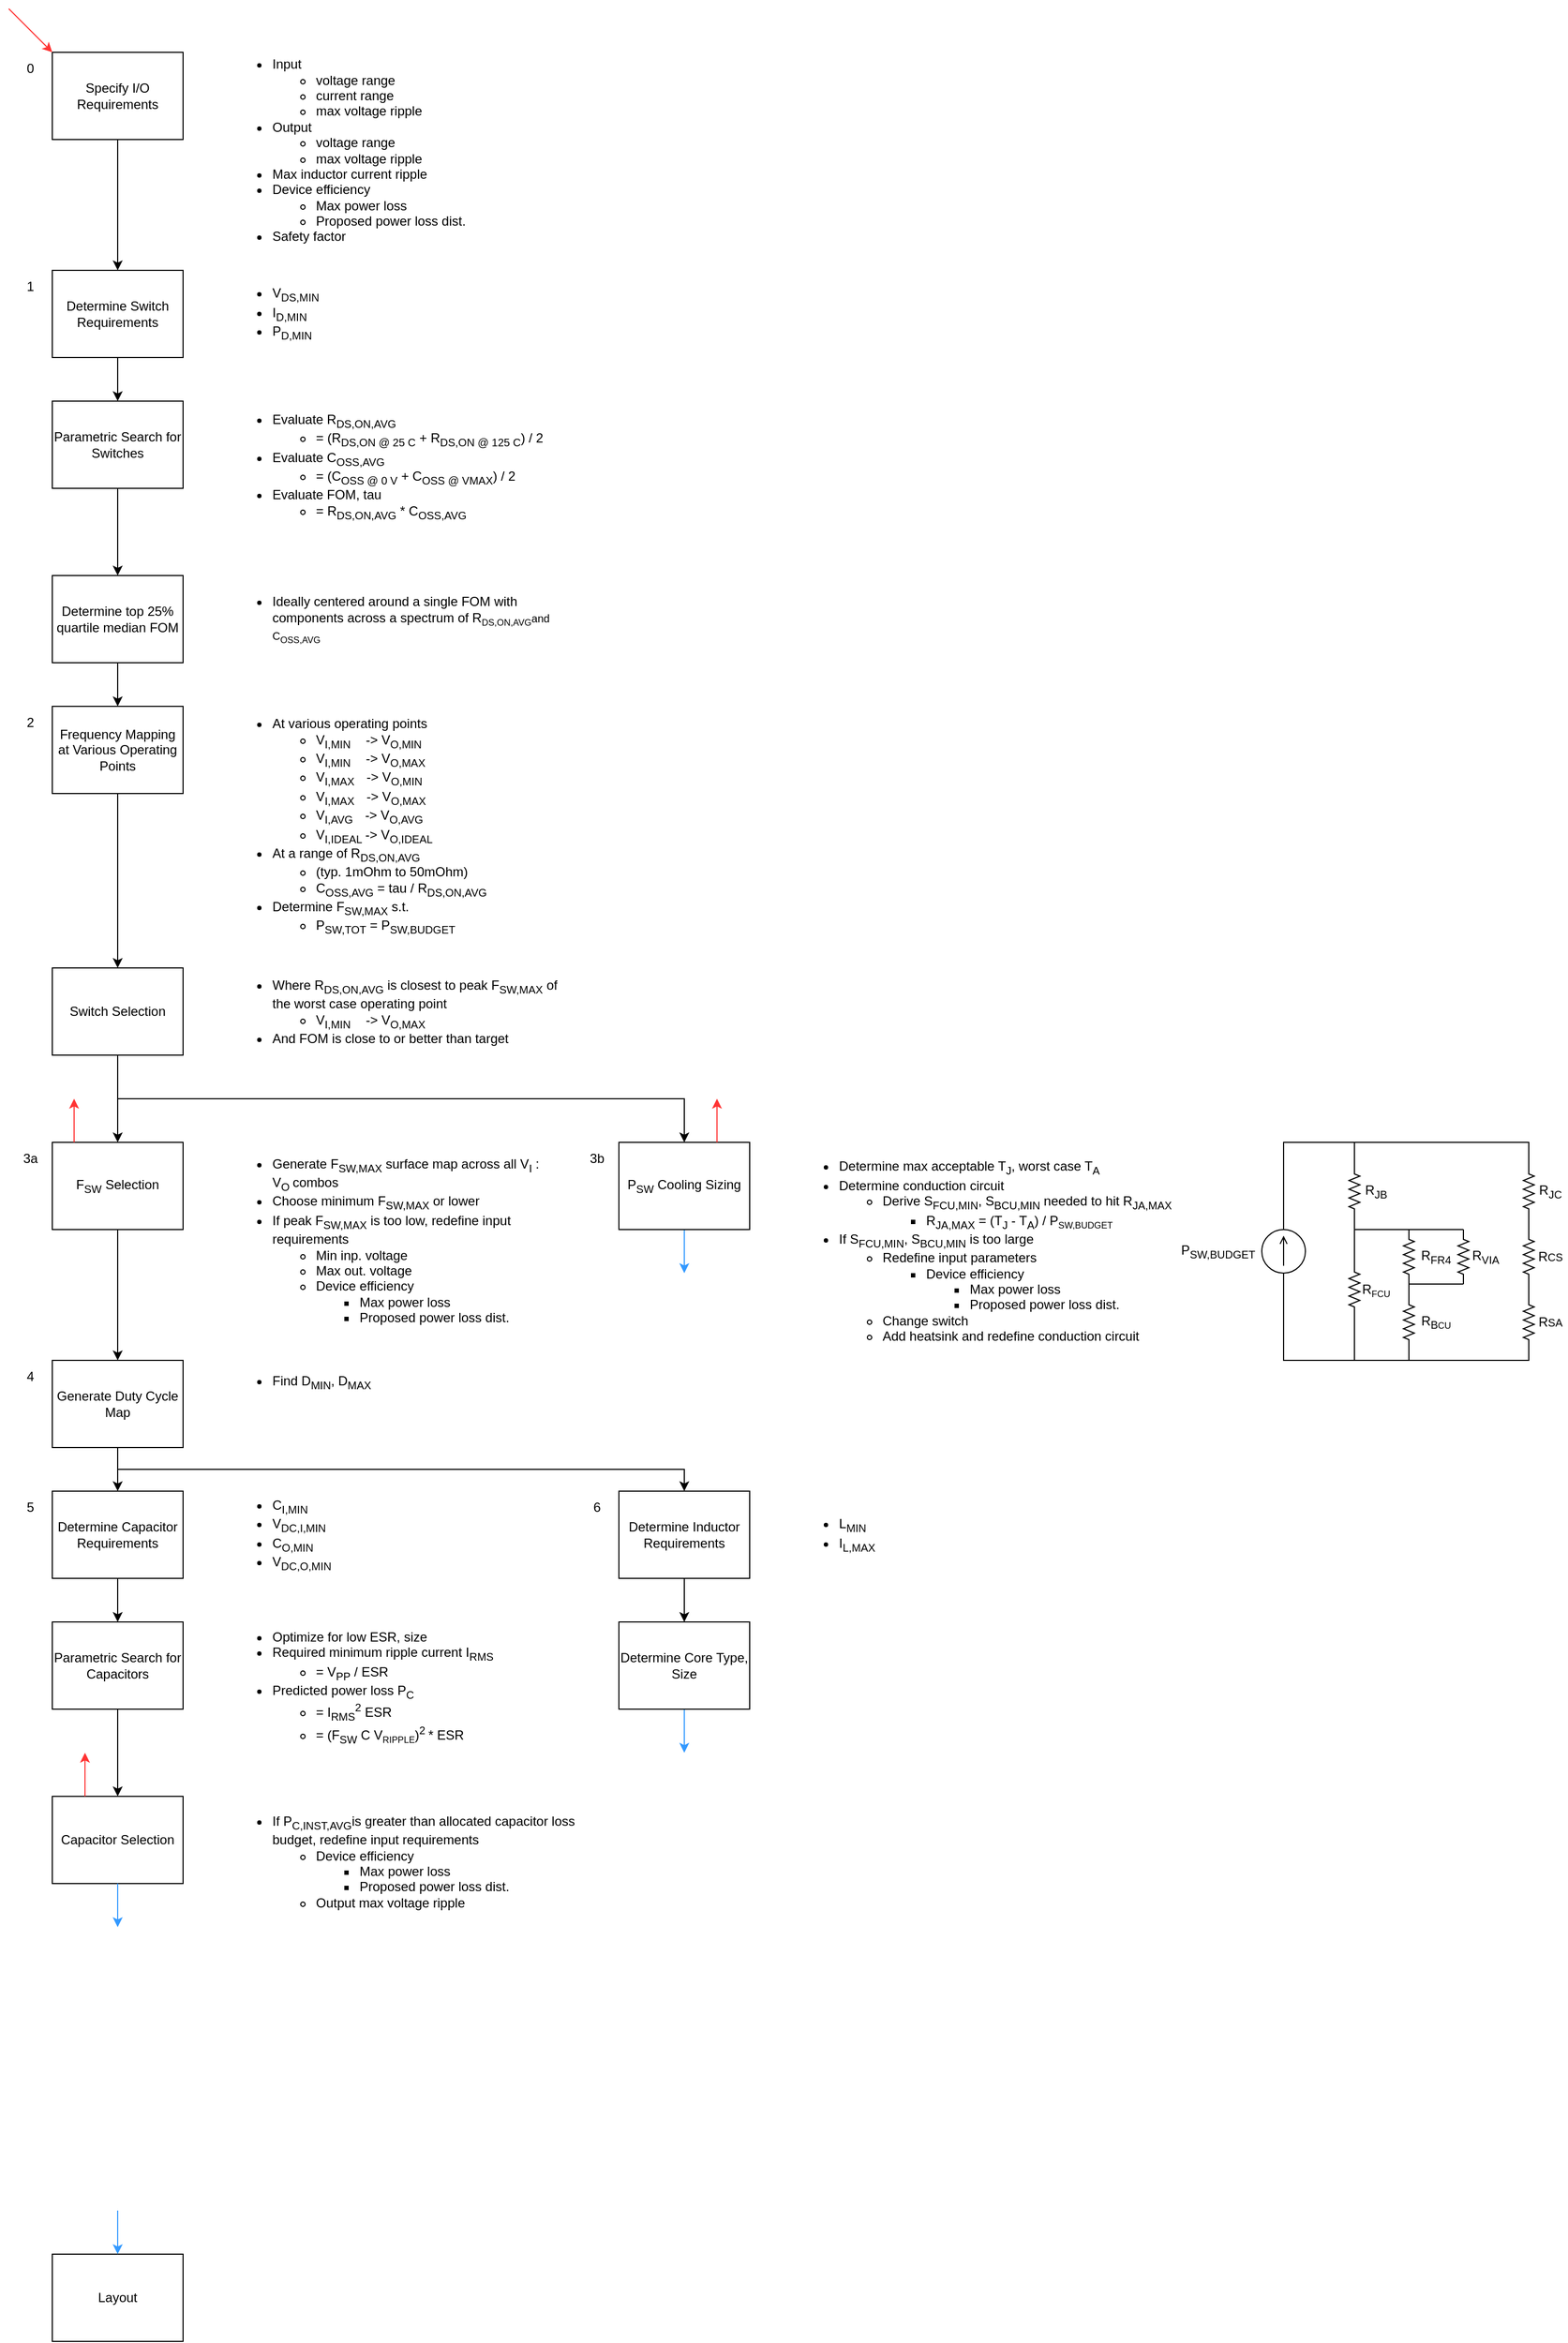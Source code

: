 <mxfile version="20.3.0" type="device"><diagram id="3yo67azeN1NYmeaNUl7Q" name="Page-1"><mxGraphModel dx="1892" dy="1033" grid="1" gridSize="10" guides="1" tooltips="1" connect="1" arrows="1" fold="1" page="1" pageScale="1" pageWidth="850" pageHeight="1100" math="0" shadow="0"><root><mxCell id="0"/><mxCell id="1" parent="0"/><mxCell id="MTqTOO6iu7aB2HgNPSW_-15" style="edgeStyle=orthogonalEdgeStyle;rounded=0;orthogonalLoop=1;jettySize=auto;html=1;entryX=0.5;entryY=0;entryDx=0;entryDy=0;" parent="1" source="MTqTOO6iu7aB2HgNPSW_-1" target="MTqTOO6iu7aB2HgNPSW_-2" edge="1"><mxGeometry relative="1" as="geometry"/></mxCell><mxCell id="MTqTOO6iu7aB2HgNPSW_-1" value="Specify I/O Requirements" style="rounded=0;whiteSpace=wrap;html=1;" parent="1" vertex="1"><mxGeometry x="80" y="80" width="120" height="80" as="geometry"/></mxCell><mxCell id="MTqTOO6iu7aB2HgNPSW_-16" style="edgeStyle=orthogonalEdgeStyle;rounded=0;orthogonalLoop=1;jettySize=auto;html=1;exitX=0.5;exitY=1;exitDx=0;exitDy=0;entryX=0.5;entryY=0;entryDx=0;entryDy=0;" parent="1" source="MTqTOO6iu7aB2HgNPSW_-2" target="MTqTOO6iu7aB2HgNPSW_-5" edge="1"><mxGeometry relative="1" as="geometry"/></mxCell><mxCell id="MTqTOO6iu7aB2HgNPSW_-2" value="Determine Switch Requirements" style="rounded=0;whiteSpace=wrap;html=1;" parent="1" vertex="1"><mxGeometry x="80" y="280" width="120" height="80" as="geometry"/></mxCell><mxCell id="MTqTOO6iu7aB2HgNPSW_-3" value="&lt;ul&gt;&lt;li&gt;Input&lt;/li&gt;&lt;ul&gt;&lt;li&gt;voltage range&lt;/li&gt;&lt;li&gt;current range&lt;/li&gt;&lt;li&gt;max voltage ripple&lt;/li&gt;&lt;/ul&gt;&lt;li&gt;Output&lt;/li&gt;&lt;ul&gt;&lt;li&gt;voltage range&lt;/li&gt;&lt;li&gt;max voltage ripple&lt;/li&gt;&lt;/ul&gt;&lt;li&gt;Max inductor current ripple&lt;/li&gt;&lt;li&gt;Device efficiency&lt;/li&gt;&lt;ul&gt;&lt;li&gt;Max power loss&lt;/li&gt;&lt;li&gt;Proposed power loss dist.&lt;/li&gt;&lt;/ul&gt;&lt;li&gt;Safety factor&lt;/li&gt;&lt;/ul&gt;" style="text;html=1;strokeColor=none;fillColor=none;align=left;verticalAlign=middle;whiteSpace=wrap;rounded=0;" parent="1" vertex="1"><mxGeometry x="240" y="80" width="320" height="180" as="geometry"/></mxCell><mxCell id="MTqTOO6iu7aB2HgNPSW_-4" value="&lt;ul&gt;&lt;li&gt;V&lt;sub&gt;DS,MIN&lt;/sub&gt;&lt;/li&gt;&lt;li&gt;I&lt;sub&gt;D,MIN&lt;/sub&gt;&lt;/li&gt;&lt;li&gt;P&lt;sub&gt;D,MIN&lt;/sub&gt;&lt;/li&gt;&lt;/ul&gt;" style="text;html=1;strokeColor=none;fillColor=none;align=left;verticalAlign=middle;whiteSpace=wrap;rounded=0;" parent="1" vertex="1"><mxGeometry x="240" y="280" width="320" height="80" as="geometry"/></mxCell><mxCell id="MTqTOO6iu7aB2HgNPSW_-17" style="edgeStyle=orthogonalEdgeStyle;rounded=0;orthogonalLoop=1;jettySize=auto;html=1;" parent="1" source="MTqTOO6iu7aB2HgNPSW_-5" target="MTqTOO6iu7aB2HgNPSW_-8" edge="1"><mxGeometry relative="1" as="geometry"/></mxCell><mxCell id="MTqTOO6iu7aB2HgNPSW_-5" value="Parametric Search for Switches" style="rounded=0;whiteSpace=wrap;html=1;" parent="1" vertex="1"><mxGeometry x="80" y="400" width="120" height="80" as="geometry"/></mxCell><mxCell id="MTqTOO6iu7aB2HgNPSW_-7" value="&lt;ul&gt;&lt;li&gt;Evaluate R&lt;sub&gt;DS,ON,AVG&lt;/sub&gt;&amp;nbsp;&lt;/li&gt;&lt;ul&gt;&lt;li&gt;= (R&lt;sub&gt;DS,ON @ 25 C&lt;/sub&gt;&amp;nbsp;+ R&lt;sub&gt;DS,ON @ 125 C&lt;/sub&gt;) / 2&lt;/li&gt;&lt;/ul&gt;&lt;li&gt;Evaluate C&lt;sub&gt;OSS,AVG&lt;/sub&gt;&lt;/li&gt;&lt;ul&gt;&lt;li&gt;= (C&lt;sub&gt;OSS @ 0 V&lt;/sub&gt;&amp;nbsp;+ C&lt;sub&gt;OSS @ VMAX&lt;/sub&gt;) / 2&lt;/li&gt;&lt;/ul&gt;&lt;li&gt;Evaluate FOM, tau&lt;/li&gt;&lt;ul&gt;&lt;li&gt;= R&lt;sub&gt;DS,ON,AVG&lt;/sub&gt;&amp;nbsp;* C&lt;sub&gt;OSS,AVG&lt;/sub&gt;&lt;/li&gt;&lt;/ul&gt;&lt;/ul&gt;" style="text;html=1;strokeColor=none;fillColor=none;align=left;verticalAlign=middle;whiteSpace=wrap;rounded=0;" parent="1" vertex="1"><mxGeometry x="240" y="400" width="320" height="120" as="geometry"/></mxCell><mxCell id="MTqTOO6iu7aB2HgNPSW_-18" style="edgeStyle=orthogonalEdgeStyle;rounded=0;orthogonalLoop=1;jettySize=auto;html=1;exitX=0.5;exitY=1;exitDx=0;exitDy=0;entryX=0.5;entryY=0;entryDx=0;entryDy=0;" parent="1" source="MTqTOO6iu7aB2HgNPSW_-8" target="MTqTOO6iu7aB2HgNPSW_-9" edge="1"><mxGeometry relative="1" as="geometry"/></mxCell><mxCell id="MTqTOO6iu7aB2HgNPSW_-8" value="Determine top 25% quartile median FOM" style="rounded=0;whiteSpace=wrap;html=1;" parent="1" vertex="1"><mxGeometry x="80" y="560" width="120" height="80" as="geometry"/></mxCell><mxCell id="MTqTOO6iu7aB2HgNPSW_-19" style="edgeStyle=orthogonalEdgeStyle;rounded=0;orthogonalLoop=1;jettySize=auto;html=1;entryX=0.5;entryY=0;entryDx=0;entryDy=0;" parent="1" source="MTqTOO6iu7aB2HgNPSW_-9" target="MTqTOO6iu7aB2HgNPSW_-13" edge="1"><mxGeometry relative="1" as="geometry"/></mxCell><mxCell id="MTqTOO6iu7aB2HgNPSW_-9" value="Frequency Mapping at Various Operating Points" style="rounded=0;whiteSpace=wrap;html=1;" parent="1" vertex="1"><mxGeometry x="80" y="680" width="120" height="80" as="geometry"/></mxCell><mxCell id="MTqTOO6iu7aB2HgNPSW_-10" value="&lt;ul&gt;&lt;li&gt;Ideally centered around a single FOM with components across a spectrum of R&lt;span style=&quot;font-size: 10px;&quot;&gt;&lt;sub&gt;DS,ON,AVG&lt;/sub&gt;and C&lt;sub&gt;OSS,AVG&lt;/sub&gt;&lt;/span&gt;&lt;/li&gt;&lt;/ul&gt;" style="text;html=1;strokeColor=none;fillColor=none;align=left;verticalAlign=middle;whiteSpace=wrap;rounded=0;" parent="1" vertex="1"><mxGeometry x="240" y="560" width="320" height="80" as="geometry"/></mxCell><mxCell id="MTqTOO6iu7aB2HgNPSW_-12" value="&lt;ul&gt;&lt;li&gt;At various operating points&lt;/li&gt;&lt;ul&gt;&lt;li&gt;V&lt;sub&gt;I,MIN&amp;nbsp; &amp;nbsp; &amp;nbsp;&lt;/sub&gt;-&amp;gt;&amp;nbsp;V&lt;sub&gt;O,MIN&lt;/sub&gt;&lt;/li&gt;&lt;li&gt;V&lt;sub&gt;I,MIN&amp;nbsp; &amp;nbsp; &amp;nbsp;&lt;/sub&gt;-&amp;gt;&amp;nbsp;V&lt;sub&gt;O,MAX&lt;/sub&gt;&lt;/li&gt;&lt;li&gt;V&lt;sub&gt;I,MAX&amp;nbsp; &amp;nbsp;&amp;nbsp;&lt;/sub&gt;-&amp;gt;&amp;nbsp;V&lt;sub&gt;O,MIN&lt;/sub&gt;&lt;/li&gt;&lt;li&gt;V&lt;sub&gt;I,MAX&amp;nbsp; &amp;nbsp;&amp;nbsp;&lt;/sub&gt;-&amp;gt;&amp;nbsp;V&lt;sub&gt;O,MAX&lt;/sub&gt;&lt;/li&gt;&lt;li&gt;V&lt;sub&gt;I,AVG&amp;nbsp; &amp;nbsp;&amp;nbsp;&lt;/sub&gt;-&amp;gt;&amp;nbsp;V&lt;sub&gt;O,AVG&lt;/sub&gt;&lt;/li&gt;&lt;li&gt;V&lt;sub&gt;I,IDEAL&amp;nbsp;&lt;/sub&gt;-&amp;gt;&amp;nbsp;V&lt;sub&gt;O,IDEAL&lt;/sub&gt;&lt;/li&gt;&lt;/ul&gt;&lt;li&gt;At a range of R&lt;sub&gt;DS,ON,AVG&lt;/sub&gt;&amp;nbsp;&lt;/li&gt;&lt;ul&gt;&lt;li&gt;(typ. 1mOhm to 50mOhm)&lt;/li&gt;&lt;li&gt;C&lt;sub&gt;OSS,AVG&lt;/sub&gt;&amp;nbsp;= tau / R&lt;sub&gt;DS,ON,AVG&lt;/sub&gt;&amp;nbsp;&lt;/li&gt;&lt;/ul&gt;&lt;li&gt;Determine F&lt;sub&gt;SW,MAX&lt;/sub&gt;&amp;nbsp;s.t.&lt;/li&gt;&lt;ul&gt;&lt;li&gt;P&lt;sub&gt;SW,TOT&lt;/sub&gt;&amp;nbsp;= P&lt;sub style=&quot;background-color: initial;&quot;&gt;SW,BUDGET&lt;/sub&gt;&lt;/li&gt;&lt;/ul&gt;&lt;/ul&gt;" style="text;html=1;strokeColor=none;fillColor=none;align=left;verticalAlign=middle;whiteSpace=wrap;rounded=0;" parent="1" vertex="1"><mxGeometry x="240" y="680" width="320" height="220" as="geometry"/></mxCell><mxCell id="MTqTOO6iu7aB2HgNPSW_-69" style="edgeStyle=orthogonalEdgeStyle;rounded=0;orthogonalLoop=1;jettySize=auto;html=1;" parent="1" source="MTqTOO6iu7aB2HgNPSW_-13" target="MTqTOO6iu7aB2HgNPSW_-21" edge="1"><mxGeometry relative="1" as="geometry"/></mxCell><mxCell id="MTqTOO6iu7aB2HgNPSW_-70" style="edgeStyle=orthogonalEdgeStyle;rounded=0;orthogonalLoop=1;jettySize=auto;html=1;entryX=0.5;entryY=0;entryDx=0;entryDy=0;" parent="1" source="MTqTOO6iu7aB2HgNPSW_-13" target="MTqTOO6iu7aB2HgNPSW_-26" edge="1"><mxGeometry relative="1" as="geometry"><Array as="points"><mxPoint x="140" y="1040"/><mxPoint x="660" y="1040"/></Array></mxGeometry></mxCell><mxCell id="MTqTOO6iu7aB2HgNPSW_-13" value="Switch Selection" style="rounded=0;whiteSpace=wrap;html=1;" parent="1" vertex="1"><mxGeometry x="80" y="920" width="120" height="80" as="geometry"/></mxCell><mxCell id="MTqTOO6iu7aB2HgNPSW_-14" value="&lt;ul&gt;&lt;li&gt;Where R&lt;sub&gt;DS,ON,AVG&lt;/sub&gt;&amp;nbsp;is closest to peak F&lt;sub&gt;SW,MAX&lt;/sub&gt;&amp;nbsp;of the worst case operating point&lt;/li&gt;&lt;ul&gt;&lt;li&gt;V&lt;sub style=&quot;background-color: initial;&quot;&gt;I,MIN&amp;nbsp; &amp;nbsp; &amp;nbsp;&lt;/sub&gt;&lt;span style=&quot;background-color: initial;&quot;&gt;-&amp;gt;&amp;nbsp;V&lt;/span&gt;&lt;sub style=&quot;background-color: initial;&quot;&gt;O,MAX&lt;/sub&gt;&lt;/li&gt;&lt;/ul&gt;&lt;li&gt;And FOM is close to or better than target&lt;/li&gt;&lt;/ul&gt;" style="text;html=1;strokeColor=none;fillColor=none;align=left;verticalAlign=middle;whiteSpace=wrap;rounded=0;" parent="1" vertex="1"><mxGeometry x="240" y="920" width="320" height="80" as="geometry"/></mxCell><mxCell id="MTqTOO6iu7aB2HgNPSW_-86" style="edgeStyle=orthogonalEdgeStyle;rounded=0;orthogonalLoop=1;jettySize=auto;html=1;exitX=0.5;exitY=1;exitDx=0;exitDy=0;strokeColor=#000000;" parent="1" source="akax08cBUegZL_fs-_pc-1" target="MTqTOO6iu7aB2HgNPSW_-85" edge="1"><mxGeometry relative="1" as="geometry"><Array as="points"><mxPoint x="140" y="1380"/><mxPoint x="660" y="1380"/></Array></mxGeometry></mxCell><mxCell id="akax08cBUegZL_fs-_pc-2" style="edgeStyle=orthogonalEdgeStyle;rounded=0;orthogonalLoop=1;jettySize=auto;html=1;exitX=0.5;exitY=1;exitDx=0;exitDy=0;entryX=0.5;entryY=0;entryDx=0;entryDy=0;" parent="1" source="MTqTOO6iu7aB2HgNPSW_-21" target="akax08cBUegZL_fs-_pc-1" edge="1"><mxGeometry relative="1" as="geometry"/></mxCell><mxCell id="MTqTOO6iu7aB2HgNPSW_-21" value="F&lt;sub&gt;SW&lt;/sub&gt;&amp;nbsp;Selection" style="rounded=0;whiteSpace=wrap;html=1;" parent="1" vertex="1"><mxGeometry x="80" y="1080" width="120" height="80" as="geometry"/></mxCell><mxCell id="MTqTOO6iu7aB2HgNPSW_-24" value="&lt;ul&gt;&lt;li&gt;Generate F&lt;sub&gt;SW,MAX&lt;/sub&gt;&amp;nbsp;surface map across all V&lt;sub&gt;I&lt;/sub&gt;&amp;nbsp;: V&lt;sub&gt;O&amp;nbsp;&lt;/sub&gt;combos&lt;/li&gt;&lt;li&gt;Choose minimum F&lt;sub&gt;SW,MAX&lt;/sub&gt;&amp;nbsp;or lower&lt;/li&gt;&lt;li&gt;If peak F&lt;sub&gt;SW,MAX&lt;/sub&gt;&amp;nbsp;is too low, redefine input requirements&lt;/li&gt;&lt;ul&gt;&lt;li&gt;Min inp. voltage&lt;/li&gt;&lt;li&gt;Max out. voltage&lt;/li&gt;&lt;li&gt;Device efficiency&lt;/li&gt;&lt;ul&gt;&lt;li&gt;Max power loss&lt;/li&gt;&lt;li&gt;Proposed power loss dist.&lt;/li&gt;&lt;/ul&gt;&lt;/ul&gt;&lt;/ul&gt;" style="text;html=1;strokeColor=none;fillColor=none;align=left;verticalAlign=middle;whiteSpace=wrap;rounded=0;" parent="1" vertex="1"><mxGeometry x="240" y="1080" width="320" height="180" as="geometry"/></mxCell><mxCell id="MTqTOO6iu7aB2HgNPSW_-90" style="edgeStyle=orthogonalEdgeStyle;rounded=0;orthogonalLoop=1;jettySize=auto;html=1;exitX=0.5;exitY=1;exitDx=0;exitDy=0;strokeColor=#3399FF;" parent="1" source="MTqTOO6iu7aB2HgNPSW_-26" edge="1"><mxGeometry relative="1" as="geometry"><mxPoint x="660" y="1200" as="targetPoint"/></mxGeometry></mxCell><mxCell id="MTqTOO6iu7aB2HgNPSW_-26" value="P&lt;sub&gt;SW&lt;/sub&gt;&amp;nbsp;Cooling Sizing" style="rounded=0;whiteSpace=wrap;html=1;" parent="1" vertex="1"><mxGeometry x="600" y="1080" width="120" height="80" as="geometry"/></mxCell><mxCell id="MTqTOO6iu7aB2HgNPSW_-27" value="&lt;ul&gt;&lt;li&gt;Determine max acceptable T&lt;sub&gt;J&lt;/sub&gt;, worst case T&lt;sub&gt;A&lt;/sub&gt;&lt;/li&gt;&lt;li&gt;Determine conduction circuit&lt;/li&gt;&lt;ul&gt;&lt;li&gt;&lt;span style=&quot;background-color: initial;&quot;&gt;Derive S&lt;/span&gt;&lt;sub style=&quot;background-color: initial;&quot;&gt;FCU,MIN&lt;/sub&gt;&lt;span style=&quot;background-color: initial;&quot;&gt;, S&lt;/span&gt;&lt;sub style=&quot;background-color: initial;&quot;&gt;BCU,MIN&lt;/sub&gt;&lt;span style=&quot;background-color: initial;&quot;&gt;&amp;nbsp;needed to hit R&lt;sub&gt;JA,MAX&lt;/sub&gt;&lt;/span&gt;&lt;br&gt;&lt;/li&gt;&lt;ul&gt;&lt;li&gt;R&lt;sub&gt;JA,MAX&lt;/sub&gt;&amp;nbsp;= (T&lt;sub&gt;J&lt;/sub&gt;&amp;nbsp;- T&lt;sub&gt;A&lt;/sub&gt;) / P&lt;span style=&quot;font-size: 10px;&quot;&gt;&lt;sub&gt;SW,BUDGET&lt;/sub&gt;&lt;/span&gt;&lt;/li&gt;&lt;/ul&gt;&lt;/ul&gt;&lt;li&gt;If S&lt;sub&gt;FCU,MIN&lt;/sub&gt;, S&lt;sub&gt;BCU,MIN&lt;/sub&gt;&amp;nbsp;is too large&lt;/li&gt;&lt;ul&gt;&lt;li&gt;Redefine input parameters&lt;/li&gt;&lt;ul&gt;&lt;li&gt;Device efficiency&lt;/li&gt;&lt;ul&gt;&lt;li&gt;Max power loss&lt;/li&gt;&lt;li&gt;Proposed power loss dist.&lt;/li&gt;&lt;/ul&gt;&lt;/ul&gt;&lt;li&gt;Change switch&lt;/li&gt;&lt;li&gt;Add heatsink and redefine conduction circuit&lt;/li&gt;&lt;/ul&gt;&lt;/ul&gt;" style="text;html=1;strokeColor=none;fillColor=none;align=left;verticalAlign=middle;whiteSpace=wrap;rounded=0;" parent="1" vertex="1"><mxGeometry x="760" y="1080" width="380" height="200" as="geometry"/></mxCell><mxCell id="MTqTOO6iu7aB2HgNPSW_-34" value="" style="pointerEvents=1;verticalLabelPosition=bottom;shadow=0;dashed=0;align=center;html=1;verticalAlign=top;shape=mxgraph.electrical.resistors.resistor_2;rotation=90;" parent="1" vertex="1"><mxGeometry x="1300" y="1180" width="50" height="10" as="geometry"/></mxCell><mxCell id="MTqTOO6iu7aB2HgNPSW_-35" value="" style="pointerEvents=1;verticalLabelPosition=bottom;shadow=0;dashed=0;align=center;html=1;verticalAlign=top;shape=mxgraph.electrical.resistors.resistor_2;rotation=90;" parent="1" vertex="1"><mxGeometry x="1350" y="1180" width="50" height="10" as="geometry"/></mxCell><mxCell id="MTqTOO6iu7aB2HgNPSW_-36" value="" style="pointerEvents=1;verticalLabelPosition=bottom;shadow=0;dashed=0;align=center;html=1;verticalAlign=top;shape=mxgraph.electrical.resistors.resistor_2;rotation=90;" parent="1" vertex="1"><mxGeometry x="1250" y="1210" width="50" height="10" as="geometry"/></mxCell><mxCell id="MTqTOO6iu7aB2HgNPSW_-37" value="" style="pointerEvents=1;verticalLabelPosition=bottom;shadow=0;dashed=0;align=center;html=1;verticalAlign=top;shape=mxgraph.electrical.resistors.resistor_2;rotation=90;" parent="1" vertex="1"><mxGeometry x="1300" y="1240" width="50" height="10" as="geometry"/></mxCell><mxCell id="MTqTOO6iu7aB2HgNPSW_-38" value="" style="pointerEvents=1;verticalLabelPosition=bottom;shadow=0;dashed=0;align=center;html=1;verticalAlign=top;shape=mxgraph.electrical.resistors.resistor_2;rotation=90;" parent="1" vertex="1"><mxGeometry x="1250" y="1120" width="50" height="10" as="geometry"/></mxCell><mxCell id="MTqTOO6iu7aB2HgNPSW_-47" value="" style="endArrow=none;html=1;rounded=0;exitX=1;exitY=0.5;exitDx=0;exitDy=0;exitPerimeter=0;entryX=1;entryY=0.5;entryDx=0;entryDy=0;entryPerimeter=0;" parent="1" source="MTqTOO6iu7aB2HgNPSW_-34" target="MTqTOO6iu7aB2HgNPSW_-35" edge="1"><mxGeometry width="50" height="50" relative="1" as="geometry"><mxPoint x="1320" y="1220" as="sourcePoint"/><mxPoint x="1460" y="1240" as="targetPoint"/></mxGeometry></mxCell><mxCell id="MTqTOO6iu7aB2HgNPSW_-48" value="" style="endArrow=none;html=1;rounded=0;exitX=0;exitY=0.5;exitDx=0;exitDy=0;exitPerimeter=0;" parent="1" source="MTqTOO6iu7aB2HgNPSW_-37" edge="1"><mxGeometry width="50" height="50" relative="1" as="geometry"><mxPoint x="1475" y="1290" as="sourcePoint"/><mxPoint x="1325" y="1210" as="targetPoint"/></mxGeometry></mxCell><mxCell id="MTqTOO6iu7aB2HgNPSW_-49" value="" style="endArrow=none;html=1;rounded=0;exitX=0;exitY=0.5;exitDx=0;exitDy=0;exitPerimeter=0;entryX=0;entryY=0.5;entryDx=0;entryDy=0;entryPerimeter=0;" parent="1" source="MTqTOO6iu7aB2HgNPSW_-35" target="MTqTOO6iu7aB2HgNPSW_-34" edge="1"><mxGeometry width="50" height="50" relative="1" as="geometry"><mxPoint x="1335" y="1220" as="sourcePoint"/><mxPoint x="1385" y="1220" as="targetPoint"/></mxGeometry></mxCell><mxCell id="MTqTOO6iu7aB2HgNPSW_-50" value="" style="endArrow=none;html=1;rounded=0;entryX=1;entryY=0.5;entryDx=0;entryDy=0;entryPerimeter=0;" parent="1" target="MTqTOO6iu7aB2HgNPSW_-36" edge="1"><mxGeometry width="50" height="50" relative="1" as="geometry"><mxPoint x="1275" y="1280" as="sourcePoint"/><mxPoint x="1300" y="1250" as="targetPoint"/></mxGeometry></mxCell><mxCell id="MTqTOO6iu7aB2HgNPSW_-51" value="" style="endArrow=none;html=1;rounded=0;entryX=0;entryY=0.5;entryDx=0;entryDy=0;entryPerimeter=0;" parent="1" target="MTqTOO6iu7aB2HgNPSW_-34" edge="1"><mxGeometry width="50" height="50" relative="1" as="geometry"><mxPoint x="1275" y="1160" as="sourcePoint"/><mxPoint x="1270" y="1240" as="targetPoint"/></mxGeometry></mxCell><mxCell id="MTqTOO6iu7aB2HgNPSW_-52" value="" style="endArrow=none;html=1;rounded=0;entryX=1;entryY=0.5;entryDx=0;entryDy=0;entryPerimeter=0;exitX=0;exitY=0.5;exitDx=0;exitDy=0;exitPerimeter=0;" parent="1" source="MTqTOO6iu7aB2HgNPSW_-55" target="MTqTOO6iu7aB2HgNPSW_-37" edge="1"><mxGeometry width="50" height="50" relative="1" as="geometry"><mxPoint x="1230" y="1280" as="sourcePoint"/><mxPoint x="1310" y="1310" as="targetPoint"/><Array as="points"><mxPoint x="1210" y="1280"/><mxPoint x="1325" y="1280"/></Array></mxGeometry></mxCell><mxCell id="MTqTOO6iu7aB2HgNPSW_-53" value="" style="endArrow=none;html=1;rounded=0;entryX=1;entryY=0.5;entryDx=0;entryDy=0;entryPerimeter=0;exitX=0;exitY=0.5;exitDx=0;exitDy=0;exitPerimeter=0;" parent="1" source="MTqTOO6iu7aB2HgNPSW_-36" target="MTqTOO6iu7aB2HgNPSW_-38" edge="1"><mxGeometry width="50" height="50" relative="1" as="geometry"><mxPoint x="1180" y="1180" as="sourcePoint"/><mxPoint x="1230" y="1130" as="targetPoint"/></mxGeometry></mxCell><mxCell id="MTqTOO6iu7aB2HgNPSW_-54" value="" style="endArrow=none;html=1;rounded=0;entryX=0;entryY=0.5;entryDx=0;entryDy=0;entryPerimeter=0;exitX=1;exitY=0.5;exitDx=0;exitDy=0;exitPerimeter=0;" parent="1" source="MTqTOO6iu7aB2HgNPSW_-55" target="MTqTOO6iu7aB2HgNPSW_-38" edge="1"><mxGeometry width="50" height="50" relative="1" as="geometry"><mxPoint x="1230" y="1080" as="sourcePoint"/><mxPoint x="1220" y="1000" as="targetPoint"/><Array as="points"><mxPoint x="1210" y="1080"/><mxPoint x="1275" y="1080"/></Array></mxGeometry></mxCell><mxCell id="MTqTOO6iu7aB2HgNPSW_-55" value="" style="pointerEvents=1;verticalLabelPosition=bottom;shadow=0;dashed=0;align=center;html=1;verticalAlign=top;shape=mxgraph.electrical.signal_sources.source;aspect=fixed;points=[[0.5,0,0],[1,0.5,0],[0.5,1,0],[0,0.5,0]];elSignalType=dc1;rotation=-90;" parent="1" vertex="1"><mxGeometry x="1190" y="1160" width="40" height="40" as="geometry"/></mxCell><mxCell id="MTqTOO6iu7aB2HgNPSW_-56" value="R&lt;sub&gt;JB&lt;/sub&gt;" style="text;html=1;strokeColor=none;fillColor=none;align=center;verticalAlign=middle;whiteSpace=wrap;rounded=0;" parent="1" vertex="1"><mxGeometry x="1280" y="1110" width="30" height="30" as="geometry"/></mxCell><mxCell id="MTqTOO6iu7aB2HgNPSW_-57" value="R&lt;span style=&quot;font-size: 10px;&quot;&gt;&lt;sub&gt;FCU&lt;/sub&gt;&lt;/span&gt;" style="text;html=1;strokeColor=none;fillColor=none;align=center;verticalAlign=middle;whiteSpace=wrap;rounded=0;" parent="1" vertex="1"><mxGeometry x="1280" y="1200" width="30" height="30" as="geometry"/></mxCell><mxCell id="MTqTOO6iu7aB2HgNPSW_-58" value="R&lt;sub&gt;B&lt;span style=&quot;font-size: 8.333px;&quot;&gt;CU&lt;/span&gt;&lt;/sub&gt;" style="text;html=1;strokeColor=none;fillColor=none;align=center;verticalAlign=middle;whiteSpace=wrap;rounded=0;" parent="1" vertex="1"><mxGeometry x="1330" y="1230" width="40" height="30" as="geometry"/></mxCell><mxCell id="MTqTOO6iu7aB2HgNPSW_-59" value="R&lt;sub&gt;FR4&lt;/sub&gt;" style="text;html=1;strokeColor=none;fillColor=none;align=center;verticalAlign=middle;whiteSpace=wrap;rounded=0;" parent="1" vertex="1"><mxGeometry x="1330" y="1170" width="40" height="30" as="geometry"/></mxCell><mxCell id="MTqTOO6iu7aB2HgNPSW_-60" value="R&lt;sub&gt;VIA&lt;/sub&gt;" style="text;html=1;align=center;verticalAlign=middle;resizable=0;points=[];autosize=1;strokeColor=none;fillColor=none;" parent="1" vertex="1"><mxGeometry x="1370" y="1170" width="50" height="30" as="geometry"/></mxCell><mxCell id="MTqTOO6iu7aB2HgNPSW_-61" value="P&lt;sub&gt;SW,BUDGET&lt;/sub&gt;" style="text;html=1;strokeColor=none;fillColor=none;align=center;verticalAlign=middle;whiteSpace=wrap;rounded=0;" parent="1" vertex="1"><mxGeometry x="1120" y="1165" width="60" height="30" as="geometry"/></mxCell><mxCell id="MTqTOO6iu7aB2HgNPSW_-76" style="edgeStyle=orthogonalEdgeStyle;rounded=0;orthogonalLoop=1;jettySize=auto;html=1;exitX=0.5;exitY=1;exitDx=0;exitDy=0;strokeColor=#000000;" parent="1" source="MTqTOO6iu7aB2HgNPSW_-62" target="MTqTOO6iu7aB2HgNPSW_-74" edge="1"><mxGeometry relative="1" as="geometry"/></mxCell><mxCell id="MTqTOO6iu7aB2HgNPSW_-62" value="Determine Capacitor Requirements" style="rounded=0;whiteSpace=wrap;html=1;" parent="1" vertex="1"><mxGeometry x="80" y="1400" width="120" height="80" as="geometry"/></mxCell><mxCell id="MTqTOO6iu7aB2HgNPSW_-68" value="&lt;ul&gt;&lt;li&gt;C&lt;sub&gt;I,MIN&lt;/sub&gt;&lt;/li&gt;&lt;li&gt;V&lt;sub&gt;DC,I,MIN&lt;/sub&gt;&lt;/li&gt;&lt;li&gt;&lt;span style=&quot;background-color: initial;&quot;&gt;C&lt;/span&gt;&lt;sub style=&quot;background-color: initial;&quot;&gt;O,MIN&lt;/sub&gt;&lt;br&gt;&lt;/li&gt;&lt;li&gt;V&lt;sub&gt;DC,O,MIN&lt;/sub&gt;&lt;/li&gt;&lt;/ul&gt;" style="text;html=1;strokeColor=none;fillColor=none;align=left;verticalAlign=middle;whiteSpace=wrap;rounded=0;" parent="1" vertex="1"><mxGeometry x="240" y="1400" width="320" height="80" as="geometry"/></mxCell><mxCell id="MTqTOO6iu7aB2HgNPSW_-71" value="" style="endArrow=classic;html=1;rounded=0;exitX=0.75;exitY=0;exitDx=0;exitDy=0;strokeColor=#FF3333;" parent="1" source="MTqTOO6iu7aB2HgNPSW_-26" edge="1"><mxGeometry width="50" height="50" relative="1" as="geometry"><mxPoint x="670" y="970" as="sourcePoint"/><mxPoint x="690" y="1040" as="targetPoint"/></mxGeometry></mxCell><mxCell id="MTqTOO6iu7aB2HgNPSW_-72" value="" style="endArrow=classic;html=1;rounded=0;exitX=0.75;exitY=0;exitDx=0;exitDy=0;strokeColor=#FF3333;" parent="1" edge="1"><mxGeometry width="50" height="50" relative="1" as="geometry"><mxPoint x="100" y="1080" as="sourcePoint"/><mxPoint x="100" y="1040" as="targetPoint"/></mxGeometry></mxCell><mxCell id="MTqTOO6iu7aB2HgNPSW_-73" value="" style="endArrow=classic;html=1;rounded=0;strokeColor=#FF3333;entryX=0;entryY=0;entryDx=0;entryDy=0;" parent="1" target="MTqTOO6iu7aB2HgNPSW_-1" edge="1"><mxGeometry width="50" height="50" relative="1" as="geometry"><mxPoint x="40" y="40" as="sourcePoint"/><mxPoint x="20" y="100" as="targetPoint"/></mxGeometry></mxCell><mxCell id="MTqTOO6iu7aB2HgNPSW_-74" value="Parametric Search for Capacitors" style="rounded=0;whiteSpace=wrap;html=1;" parent="1" vertex="1"><mxGeometry x="80" y="1520" width="120" height="80" as="geometry"/></mxCell><mxCell id="MTqTOO6iu7aB2HgNPSW_-77" value="&lt;ul&gt;&lt;li&gt;Optimize for low ESR, size&lt;/li&gt;&lt;li&gt;&lt;span style=&quot;background-color: initial;&quot;&gt;Required minimum ripple current I&lt;/span&gt;&lt;sub style=&quot;background-color: initial;&quot;&gt;RMS&lt;/sub&gt;&lt;br&gt;&lt;/li&gt;&lt;ul&gt;&lt;li&gt;= V&lt;sub&gt;PP&lt;/sub&gt;&amp;nbsp;/ ESR&lt;/li&gt;&lt;/ul&gt;&lt;li&gt;Predicted power loss P&lt;sub&gt;C&lt;/sub&gt;&amp;nbsp;&lt;/li&gt;&lt;ul&gt;&lt;li&gt;= I&lt;sub&gt;RMS&lt;/sub&gt;&lt;sup&gt;2&lt;/sup&gt;&amp;nbsp;ESR&lt;/li&gt;&lt;li&gt;= (F&lt;sub&gt;SW&lt;/sub&gt;&amp;nbsp;C V&lt;span style=&quot;font-size: 10px;&quot;&gt;&lt;sub&gt;RIPPLE&lt;/sub&gt;&lt;/span&gt;)&lt;sup&gt;2&amp;nbsp;&lt;/sup&gt;* ESR&lt;/li&gt;&lt;/ul&gt;&lt;/ul&gt;" style="text;html=1;strokeColor=none;fillColor=none;align=left;verticalAlign=middle;whiteSpace=wrap;rounded=0;" parent="1" vertex="1"><mxGeometry x="240" y="1520" width="310" height="120" as="geometry"/></mxCell><mxCell id="MTqTOO6iu7aB2HgNPSW_-82" style="edgeStyle=orthogonalEdgeStyle;rounded=0;orthogonalLoop=1;jettySize=auto;html=1;strokeColor=#000000;exitX=0.5;exitY=1;exitDx=0;exitDy=0;" parent="1" source="MTqTOO6iu7aB2HgNPSW_-74" target="MTqTOO6iu7aB2HgNPSW_-81" edge="1"><mxGeometry relative="1" as="geometry"><mxPoint x="140" y="1720" as="sourcePoint"/></mxGeometry></mxCell><mxCell id="MTqTOO6iu7aB2HgNPSW_-81" value="Capacitor Selection" style="rounded=0;whiteSpace=wrap;html=1;" parent="1" vertex="1"><mxGeometry x="80" y="1680" width="120" height="80" as="geometry"/></mxCell><mxCell id="MTqTOO6iu7aB2HgNPSW_-83" value="&lt;ul&gt;&lt;li&gt;If P&lt;sub&gt;C,INST,AVG&lt;/sub&gt;is greater than allocated capacitor loss budget, redefine input requirements&lt;/li&gt;&lt;ul&gt;&lt;li&gt;Device efficiency&lt;/li&gt;&lt;ul&gt;&lt;li&gt;Max power loss&lt;/li&gt;&lt;li&gt;Proposed power loss dist.&lt;/li&gt;&lt;/ul&gt;&lt;li&gt;Output max voltage ripple&lt;/li&gt;&lt;/ul&gt;&lt;/ul&gt;" style="text;html=1;strokeColor=none;fillColor=none;align=left;verticalAlign=middle;whiteSpace=wrap;rounded=0;" parent="1" vertex="1"><mxGeometry x="240" y="1680" width="320" height="120" as="geometry"/></mxCell><mxCell id="MTqTOO6iu7aB2HgNPSW_-84" value="" style="endArrow=classic;html=1;rounded=0;exitX=0.25;exitY=0;exitDx=0;exitDy=0;strokeColor=#FF3333;" parent="1" source="MTqTOO6iu7aB2HgNPSW_-81" edge="1"><mxGeometry width="50" height="50" relative="1" as="geometry"><mxPoint x="110" y="1090" as="sourcePoint"/><mxPoint x="110" y="1640" as="targetPoint"/></mxGeometry></mxCell><mxCell id="MTqTOO6iu7aB2HgNPSW_-89" style="edgeStyle=orthogonalEdgeStyle;rounded=0;orthogonalLoop=1;jettySize=auto;html=1;entryX=0.5;entryY=0;entryDx=0;entryDy=0;strokeColor=#000000;" parent="1" source="MTqTOO6iu7aB2HgNPSW_-85" target="MTqTOO6iu7aB2HgNPSW_-88" edge="1"><mxGeometry relative="1" as="geometry"/></mxCell><mxCell id="MTqTOO6iu7aB2HgNPSW_-85" value="Determine Inductor Requirements" style="rounded=0;whiteSpace=wrap;html=1;" parent="1" vertex="1"><mxGeometry x="600" y="1400" width="120" height="80" as="geometry"/></mxCell><mxCell id="MTqTOO6iu7aB2HgNPSW_-87" value="" style="endArrow=classic;html=1;rounded=0;strokeColor=#3399FF;exitX=0.5;exitY=1;exitDx=0;exitDy=0;" parent="1" source="MTqTOO6iu7aB2HgNPSW_-81" edge="1"><mxGeometry width="50" height="50" relative="1" as="geometry"><mxPoint x="180" y="1860" as="sourcePoint"/><mxPoint x="140" y="1800" as="targetPoint"/></mxGeometry></mxCell><mxCell id="MTqTOO6iu7aB2HgNPSW_-91" style="edgeStyle=orthogonalEdgeStyle;rounded=0;orthogonalLoop=1;jettySize=auto;html=1;exitX=0.5;exitY=1;exitDx=0;exitDy=0;strokeColor=#3399FF;" parent="1" source="MTqTOO6iu7aB2HgNPSW_-88" edge="1"><mxGeometry relative="1" as="geometry"><mxPoint x="660" y="1640" as="targetPoint"/></mxGeometry></mxCell><mxCell id="MTqTOO6iu7aB2HgNPSW_-88" value="Determine Core Type, Size" style="rounded=0;whiteSpace=wrap;html=1;" parent="1" vertex="1"><mxGeometry x="600" y="1520" width="120" height="80" as="geometry"/></mxCell><mxCell id="MTqTOO6iu7aB2HgNPSW_-92" value="Layout" style="rounded=0;whiteSpace=wrap;html=1;" parent="1" vertex="1"><mxGeometry x="80" y="2100" width="120" height="80" as="geometry"/></mxCell><mxCell id="MTqTOO6iu7aB2HgNPSW_-93" value="" style="endArrow=classic;html=1;rounded=0;strokeColor=#3399FF;entryX=0.5;entryY=0;entryDx=0;entryDy=0;" parent="1" target="MTqTOO6iu7aB2HgNPSW_-92" edge="1"><mxGeometry width="50" height="50" relative="1" as="geometry"><mxPoint x="140" y="2060" as="sourcePoint"/><mxPoint x="150" y="2030" as="targetPoint"/></mxGeometry></mxCell><mxCell id="akax08cBUegZL_fs-_pc-3" style="edgeStyle=orthogonalEdgeStyle;rounded=0;orthogonalLoop=1;jettySize=auto;html=1;" parent="1" source="akax08cBUegZL_fs-_pc-1" target="MTqTOO6iu7aB2HgNPSW_-62" edge="1"><mxGeometry relative="1" as="geometry"/></mxCell><mxCell id="akax08cBUegZL_fs-_pc-1" value="Generate Duty Cycle Map" style="rounded=0;whiteSpace=wrap;html=1;" parent="1" vertex="1"><mxGeometry x="80" y="1280" width="120" height="80" as="geometry"/></mxCell><mxCell id="akax08cBUegZL_fs-_pc-4" value="&lt;ul&gt;&lt;li&gt;Find D&lt;sub&gt;MIN&lt;/sub&gt;, D&lt;sub&gt;MAX&lt;/sub&gt;&lt;/li&gt;&lt;/ul&gt;" style="text;html=1;strokeColor=none;fillColor=none;align=left;verticalAlign=middle;whiteSpace=wrap;rounded=0;" parent="1" vertex="1"><mxGeometry x="240" y="1280" width="320" height="40" as="geometry"/></mxCell><mxCell id="akax08cBUegZL_fs-_pc-5" value="0" style="text;html=1;strokeColor=none;fillColor=none;align=center;verticalAlign=middle;whiteSpace=wrap;rounded=0;" parent="1" vertex="1"><mxGeometry x="40" y="80" width="40" height="30" as="geometry"/></mxCell><mxCell id="akax08cBUegZL_fs-_pc-6" value="1" style="text;html=1;strokeColor=none;fillColor=none;align=center;verticalAlign=middle;whiteSpace=wrap;rounded=0;" parent="1" vertex="1"><mxGeometry x="40" y="280" width="40" height="30" as="geometry"/></mxCell><mxCell id="akax08cBUegZL_fs-_pc-7" value="2" style="text;html=1;strokeColor=none;fillColor=none;align=center;verticalAlign=middle;whiteSpace=wrap;rounded=0;" parent="1" vertex="1"><mxGeometry x="40" y="680" width="40" height="30" as="geometry"/></mxCell><mxCell id="akax08cBUegZL_fs-_pc-9" value="3a" style="text;html=1;strokeColor=none;fillColor=none;align=center;verticalAlign=middle;whiteSpace=wrap;rounded=0;" parent="1" vertex="1"><mxGeometry x="40" y="1080" width="40" height="30" as="geometry"/></mxCell><mxCell id="akax08cBUegZL_fs-_pc-10" value="4" style="text;html=1;strokeColor=none;fillColor=none;align=center;verticalAlign=middle;whiteSpace=wrap;rounded=0;" parent="1" vertex="1"><mxGeometry x="40" y="1280" width="40" height="30" as="geometry"/></mxCell><mxCell id="akax08cBUegZL_fs-_pc-11" value="5" style="text;html=1;strokeColor=none;fillColor=none;align=center;verticalAlign=middle;whiteSpace=wrap;rounded=0;" parent="1" vertex="1"><mxGeometry x="40" y="1400" width="40" height="30" as="geometry"/></mxCell><mxCell id="akax08cBUegZL_fs-_pc-12" value="6" style="text;html=1;strokeColor=none;fillColor=none;align=center;verticalAlign=middle;whiteSpace=wrap;rounded=0;" parent="1" vertex="1"><mxGeometry x="560" y="1400" width="40" height="30" as="geometry"/></mxCell><mxCell id="Orv0OlEhk_M2EH6u012B-1" value="3b" style="text;html=1;strokeColor=none;fillColor=none;align=center;verticalAlign=middle;whiteSpace=wrap;rounded=0;" vertex="1" parent="1"><mxGeometry x="560" y="1080" width="40" height="30" as="geometry"/></mxCell><mxCell id="Orv0OlEhk_M2EH6u012B-4" value="" style="pointerEvents=1;verticalLabelPosition=bottom;shadow=0;dashed=0;align=center;html=1;verticalAlign=top;shape=mxgraph.electrical.resistors.resistor_2;rotation=90;" vertex="1" parent="1"><mxGeometry x="1410" y="1120" width="50" height="10" as="geometry"/></mxCell><mxCell id="Orv0OlEhk_M2EH6u012B-5" value="" style="pointerEvents=1;verticalLabelPosition=bottom;shadow=0;dashed=0;align=center;html=1;verticalAlign=top;shape=mxgraph.electrical.resistors.resistor_2;rotation=90;" vertex="1" parent="1"><mxGeometry x="1410" y="1180" width="50" height="10" as="geometry"/></mxCell><mxCell id="Orv0OlEhk_M2EH6u012B-6" value="" style="pointerEvents=1;verticalLabelPosition=bottom;shadow=0;dashed=0;align=center;html=1;verticalAlign=top;shape=mxgraph.electrical.resistors.resistor_2;rotation=90;" vertex="1" parent="1"><mxGeometry x="1410" y="1240" width="50" height="10" as="geometry"/></mxCell><mxCell id="Orv0OlEhk_M2EH6u012B-8" value="" style="endArrow=none;html=1;rounded=0;entryX=1;entryY=0.5;entryDx=0;entryDy=0;entryPerimeter=0;exitX=0;exitY=0.5;exitDx=0;exitDy=0;exitPerimeter=0;" edge="1" parent="1" source="Orv0OlEhk_M2EH6u012B-5" target="Orv0OlEhk_M2EH6u012B-4"><mxGeometry width="50" height="50" relative="1" as="geometry"><mxPoint x="1470" y="1200" as="sourcePoint"/><mxPoint x="1520" y="1150" as="targetPoint"/></mxGeometry></mxCell><mxCell id="Orv0OlEhk_M2EH6u012B-9" value="" style="endArrow=none;html=1;rounded=0;entryX=1;entryY=0.5;entryDx=0;entryDy=0;entryPerimeter=0;exitX=0;exitY=0.5;exitDx=0;exitDy=0;exitPerimeter=0;" edge="1" parent="1" source="Orv0OlEhk_M2EH6u012B-6" target="Orv0OlEhk_M2EH6u012B-5"><mxGeometry width="50" height="50" relative="1" as="geometry"><mxPoint x="1500" y="1230" as="sourcePoint"/><mxPoint x="1550" y="1180" as="targetPoint"/></mxGeometry></mxCell><mxCell id="Orv0OlEhk_M2EH6u012B-10" value="" style="endArrow=none;html=1;rounded=0;entryX=1;entryY=0.5;entryDx=0;entryDy=0;entryPerimeter=0;" edge="1" parent="1" target="Orv0OlEhk_M2EH6u012B-6"><mxGeometry width="50" height="50" relative="1" as="geometry"><mxPoint x="1320" y="1280" as="sourcePoint"/><mxPoint x="1550" y="1180" as="targetPoint"/><Array as="points"><mxPoint x="1435" y="1280"/></Array></mxGeometry></mxCell><mxCell id="Orv0OlEhk_M2EH6u012B-11" value="" style="endArrow=none;html=1;rounded=0;exitX=0;exitY=0.5;exitDx=0;exitDy=0;exitPerimeter=0;" edge="1" parent="1" source="Orv0OlEhk_M2EH6u012B-4"><mxGeometry width="50" height="50" relative="1" as="geometry"><mxPoint x="1400" y="1080" as="sourcePoint"/><mxPoint x="1270" y="1080" as="targetPoint"/><Array as="points"><mxPoint x="1435" y="1080"/></Array></mxGeometry></mxCell><mxCell id="Orv0OlEhk_M2EH6u012B-12" value="R&lt;sub&gt;JC&lt;/sub&gt;" style="text;html=1;strokeColor=none;fillColor=none;align=center;verticalAlign=middle;whiteSpace=wrap;rounded=0;" vertex="1" parent="1"><mxGeometry x="1440" y="1110" width="30" height="30" as="geometry"/></mxCell><mxCell id="Orv0OlEhk_M2EH6u012B-13" value="R&lt;span style=&quot;font-size: 10px;&quot;&gt;CS&lt;/span&gt;" style="text;html=1;strokeColor=none;fillColor=none;align=center;verticalAlign=middle;whiteSpace=wrap;rounded=0;" vertex="1" parent="1"><mxGeometry x="1440" y="1170" width="30" height="30" as="geometry"/></mxCell><mxCell id="Orv0OlEhk_M2EH6u012B-14" value="R&lt;span style=&quot;font-size: 10px;&quot;&gt;SA&lt;/span&gt;" style="text;html=1;strokeColor=none;fillColor=none;align=center;verticalAlign=middle;whiteSpace=wrap;rounded=0;" vertex="1" parent="1"><mxGeometry x="1440" y="1230" width="30" height="30" as="geometry"/></mxCell><mxCell id="Orv0OlEhk_M2EH6u012B-15" value="&lt;ul&gt;&lt;li&gt;L&lt;sub&gt;MIN&lt;/sub&gt;&amp;nbsp;&lt;/li&gt;&lt;li&gt;I&lt;sub&gt;L,MAX&lt;/sub&gt;&lt;/li&gt;&lt;/ul&gt;" style="text;html=1;strokeColor=none;fillColor=none;align=left;verticalAlign=middle;whiteSpace=wrap;rounded=0;" vertex="1" parent="1"><mxGeometry x="760" y="1400" width="160" height="80" as="geometry"/></mxCell></root></mxGraphModel></diagram></mxfile>